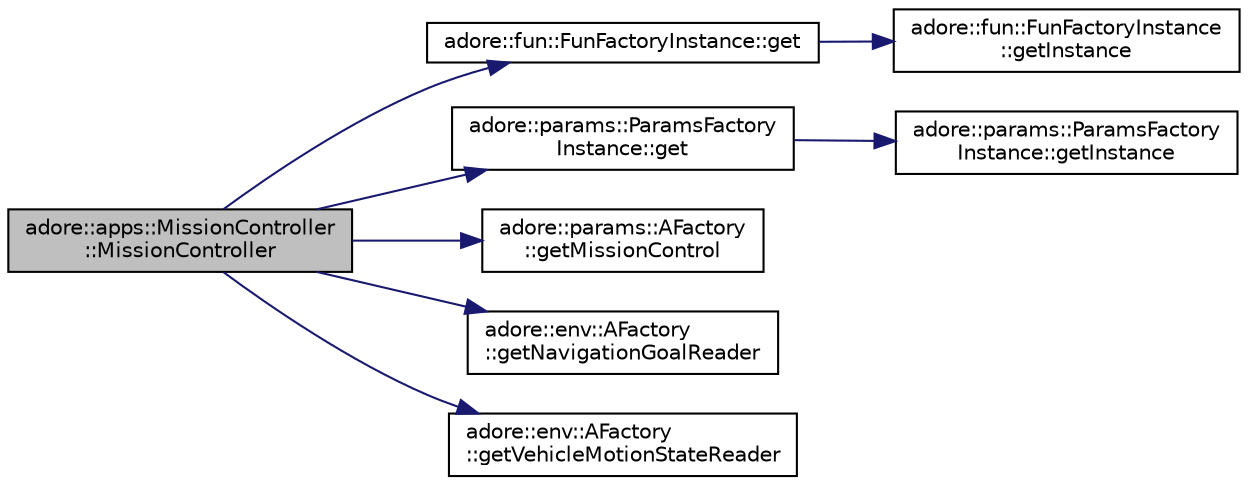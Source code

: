 digraph "adore::apps::MissionController::MissionController"
{
 // LATEX_PDF_SIZE
  edge [fontname="Helvetica",fontsize="10",labelfontname="Helvetica",labelfontsize="10"];
  node [fontname="Helvetica",fontsize="10",shape=record];
  rankdir="LR";
  Node1 [label="adore::apps::MissionController\l::MissionController",height=0.2,width=0.4,color="black", fillcolor="grey75", style="filled", fontcolor="black",tooltip=" "];
  Node1 -> Node2 [color="midnightblue",fontsize="10",style="solid",fontname="Helvetica"];
  Node2 [label="adore::fun::FunFactoryInstance::get",height=0.2,width=0.4,color="black", fillcolor="white", style="filled",URL="$classadore_1_1fun_1_1FunFactoryInstance.html#a3d8e318e1ad87251caef9bad22a99b40",tooltip=" "];
  Node2 -> Node3 [color="midnightblue",fontsize="10",style="solid",fontname="Helvetica"];
  Node3 [label="adore::fun::FunFactoryInstance\l::getInstance",height=0.2,width=0.4,color="black", fillcolor="white", style="filled",URL="$classadore_1_1fun_1_1FunFactoryInstance.html#a0826e9a7ea3c70a3780115e6effbf746",tooltip="Function to access singleton instance of the funFactory using magic static."];
  Node1 -> Node4 [color="midnightblue",fontsize="10",style="solid",fontname="Helvetica"];
  Node4 [label="adore::params::ParamsFactory\lInstance::get",height=0.2,width=0.4,color="black", fillcolor="white", style="filled",URL="$classadore_1_1params_1_1ParamsFactoryInstance.html#ae4d79d6130cebb47d90a82b6edb7660d",tooltip=" "];
  Node4 -> Node5 [color="midnightblue",fontsize="10",style="solid",fontname="Helvetica"];
  Node5 [label="adore::params::ParamsFactory\lInstance::getInstance",height=0.2,width=0.4,color="black", fillcolor="white", style="filled",URL="$classadore_1_1params_1_1ParamsFactoryInstance.html#a59eae0e003d40b03f9db2d814ec2a3bf",tooltip="Function to access singleton instance of the AllFactory using magic static."];
  Node1 -> Node6 [color="midnightblue",fontsize="10",style="solid",fontname="Helvetica"];
  Node6 [label="adore::params::AFactory\l::getMissionControl",height=0.2,width=0.4,color="black", fillcolor="white", style="filled",URL="$classadore_1_1params_1_1AFactory.html#adbd6f10f7b35a6342733b86077f25891",tooltip=" "];
  Node1 -> Node7 [color="midnightblue",fontsize="10",style="solid",fontname="Helvetica"];
  Node7 [label="adore::env::AFactory\l::getNavigationGoalReader",height=0.2,width=0.4,color="black", fillcolor="white", style="filled",URL="$classadore_1_1env_1_1AFactory.html#a32a2e8fb3f28143aa8ffb86f3e20c6fc",tooltip=" "];
  Node1 -> Node8 [color="midnightblue",fontsize="10",style="solid",fontname="Helvetica"];
  Node8 [label="adore::env::AFactory\l::getVehicleMotionStateReader",height=0.2,width=0.4,color="black", fillcolor="white", style="filled",URL="$classadore_1_1env_1_1AFactory.html#a81f661c576816461f1914436620ac208",tooltip=" "];
}
